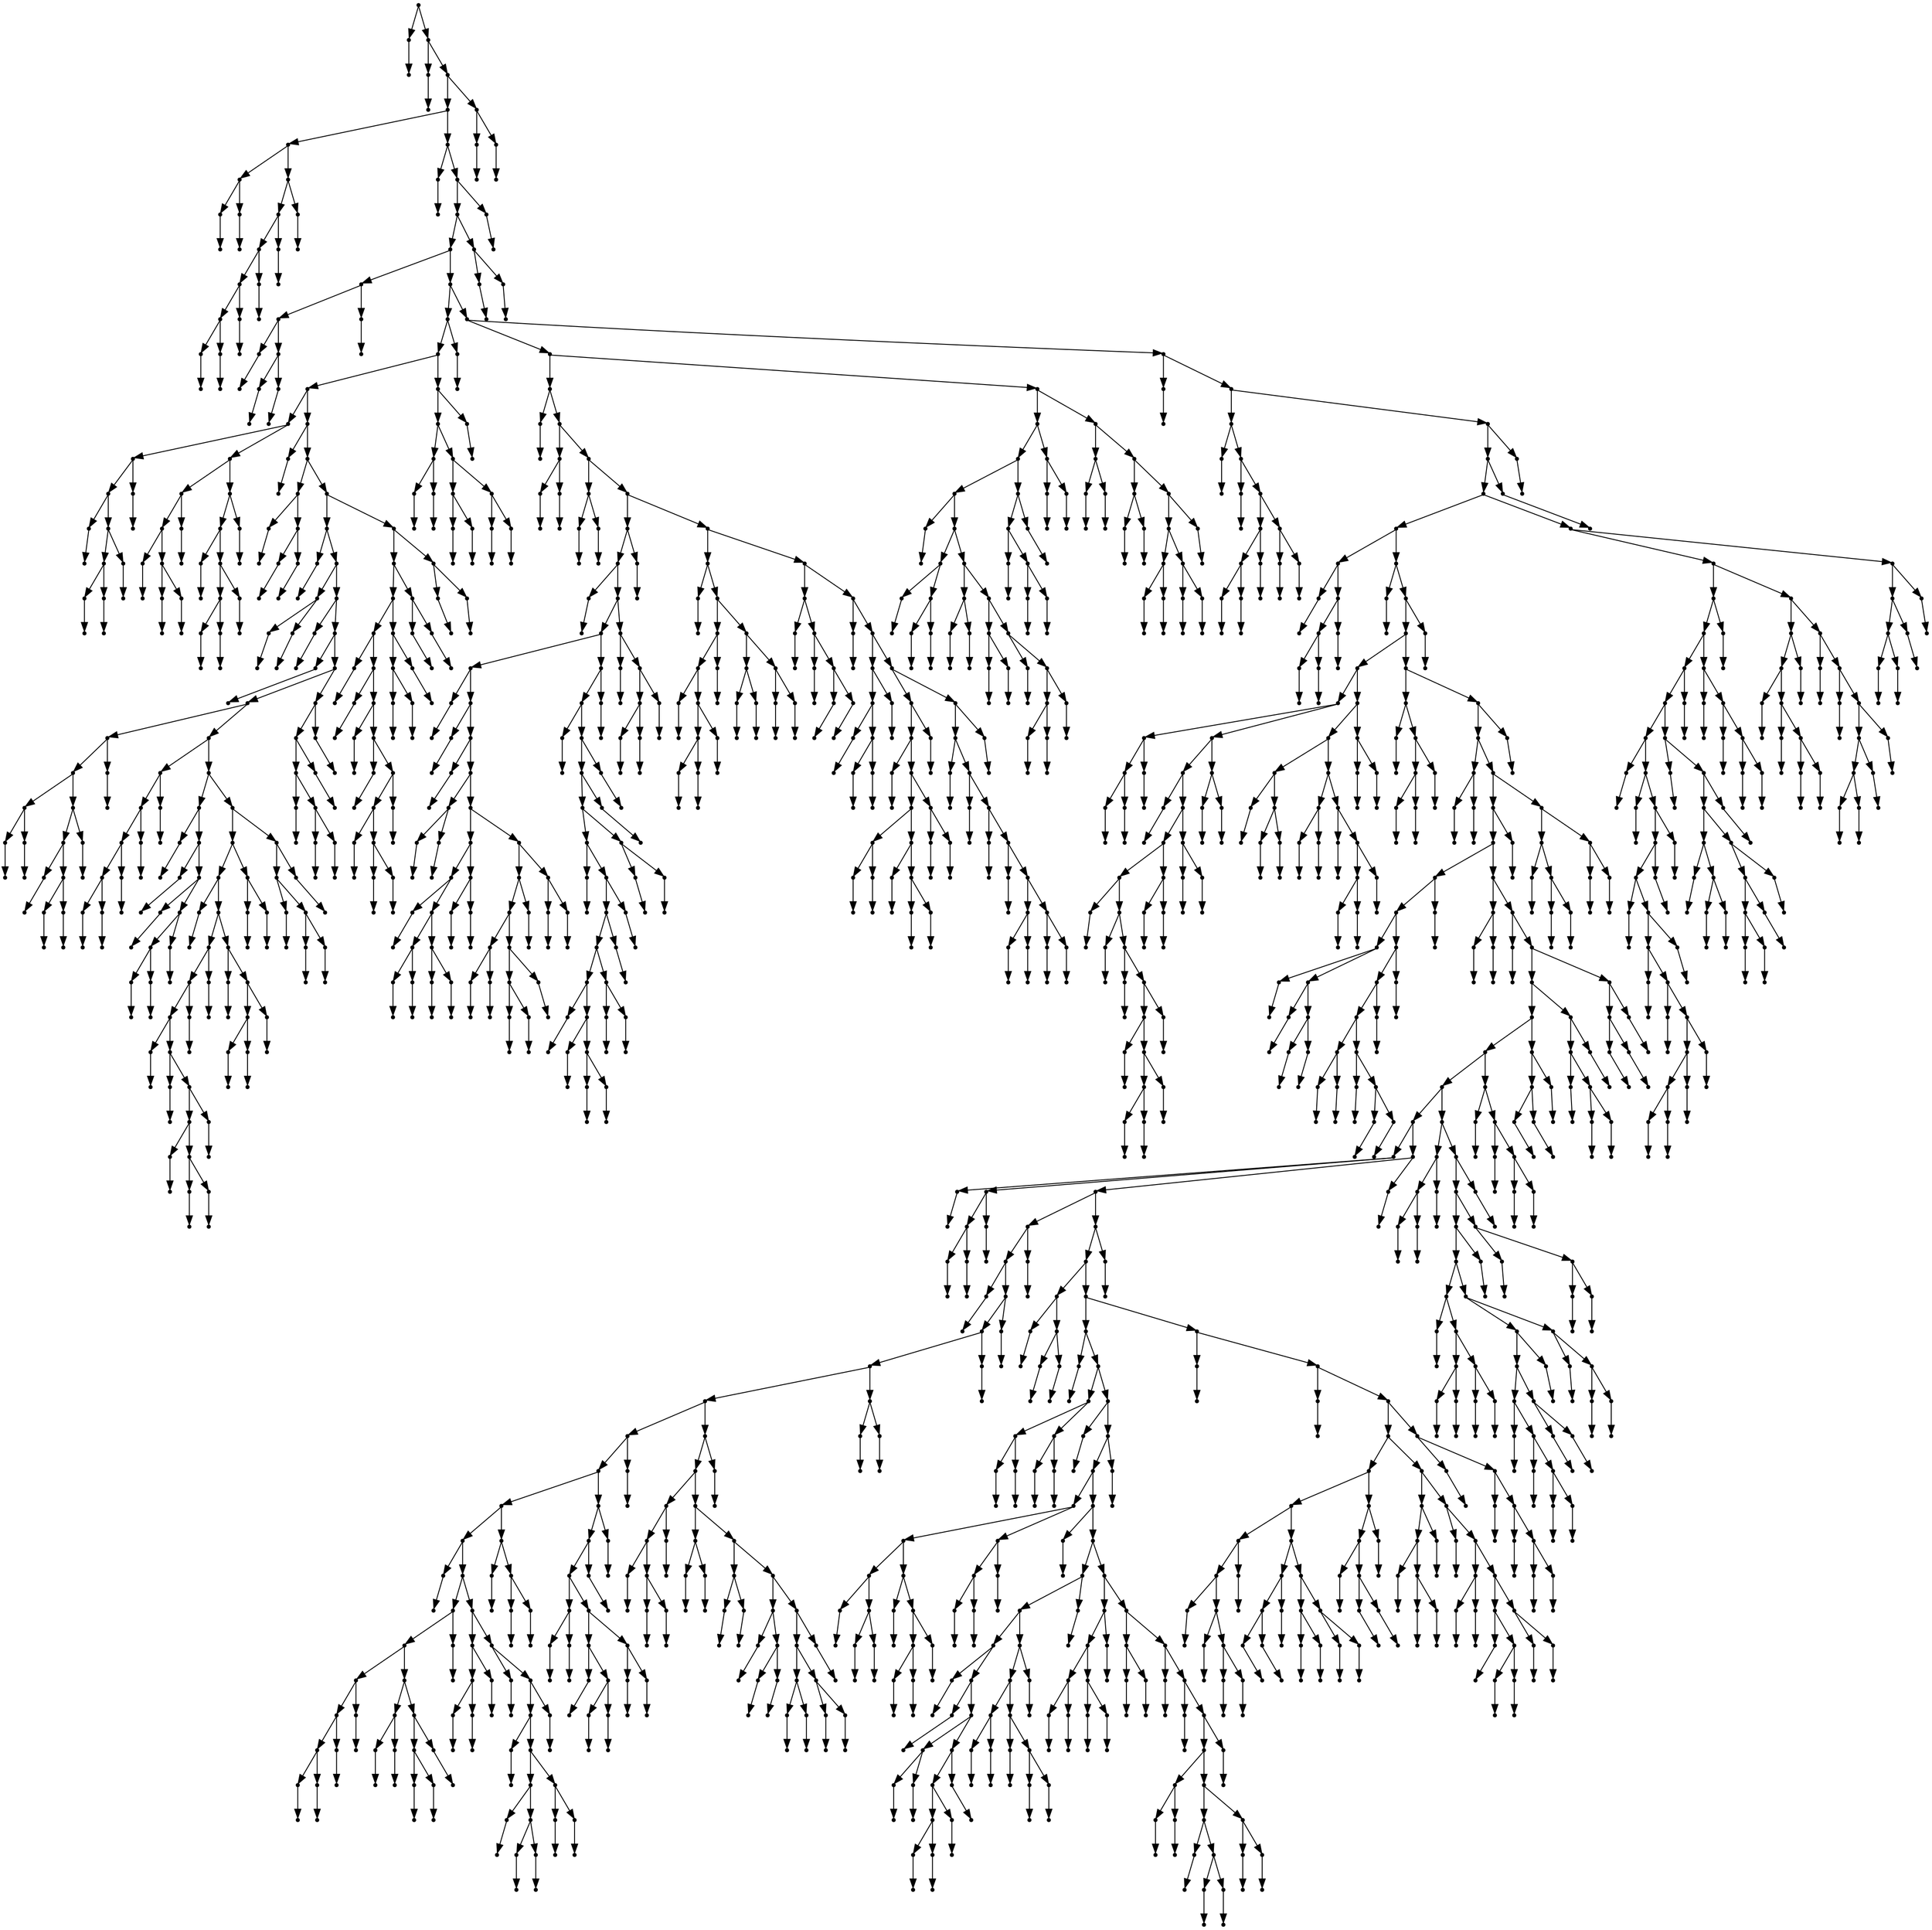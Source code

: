 digraph {
  1564 [shape=point];
  1 [shape=point];
  0 [shape=point];
  1563 [shape=point];
  3 [shape=point];
  2 [shape=point];
  1562 [shape=point];
  1556 [shape=point];
  26 [shape=point];
  8 [shape=point];
  5 [shape=point];
  4 [shape=point];
  7 [shape=point];
  6 [shape=point];
  25 [shape=point];
  22 [shape=point];
  19 [shape=point];
  16 [shape=point];
  13 [shape=point];
  10 [shape=point];
  9 [shape=point];
  12 [shape=point];
  11 [shape=point];
  15 [shape=point];
  14 [shape=point];
  18 [shape=point];
  17 [shape=point];
  21 [shape=point];
  20 [shape=point];
  24 [shape=point];
  23 [shape=point];
  1555 [shape=point];
  28 [shape=point];
  27 [shape=point];
  1554 [shape=point];
  1551 [shape=point];
  1545 [shape=point];
  39 [shape=point];
  36 [shape=point];
  30 [shape=point];
  29 [shape=point];
  35 [shape=point];
  32 [shape=point];
  31 [shape=point];
  34 [shape=point];
  33 [shape=point];
  38 [shape=point];
  37 [shape=point];
  1544 [shape=point];
  302 [shape=point];
  299 [shape=point];
  278 [shape=point];
  80 [shape=point];
  53 [shape=point];
  50 [shape=point];
  41 [shape=point];
  40 [shape=point];
  49 [shape=point];
  46 [shape=point];
  43 [shape=point];
  42 [shape=point];
  45 [shape=point];
  44 [shape=point];
  48 [shape=point];
  47 [shape=point];
  52 [shape=point];
  51 [shape=point];
  79 [shape=point];
  64 [shape=point];
  61 [shape=point];
  55 [shape=point];
  54 [shape=point];
  60 [shape=point];
  57 [shape=point];
  56 [shape=point];
  59 [shape=point];
  58 [shape=point];
  63 [shape=point];
  62 [shape=point];
  78 [shape=point];
  75 [shape=point];
  66 [shape=point];
  65 [shape=point];
  74 [shape=point];
  71 [shape=point];
  68 [shape=point];
  67 [shape=point];
  70 [shape=point];
  69 [shape=point];
  73 [shape=point];
  72 [shape=point];
  77 [shape=point];
  76 [shape=point];
  277 [shape=point];
  82 [shape=point];
  81 [shape=point];
  276 [shape=point];
  90 [shape=point];
  84 [shape=point];
  83 [shape=point];
  89 [shape=point];
  86 [shape=point];
  85 [shape=point];
  88 [shape=point];
  87 [shape=point];
  275 [shape=point];
  230 [shape=point];
  92 [shape=point];
  91 [shape=point];
  229 [shape=point];
  97 [shape=point];
  94 [shape=point];
  93 [shape=point];
  96 [shape=point];
  95 [shape=point];
  228 [shape=point];
  99 [shape=point];
  98 [shape=point];
  227 [shape=point];
  101 [shape=point];
  100 [shape=point];
  226 [shape=point];
  211 [shape=point];
  121 [shape=point];
  118 [shape=point];
  106 [shape=point];
  103 [shape=point];
  102 [shape=point];
  105 [shape=point];
  104 [shape=point];
  117 [shape=point];
  114 [shape=point];
  108 [shape=point];
  107 [shape=point];
  113 [shape=point];
  110 [shape=point];
  109 [shape=point];
  112 [shape=point];
  111 [shape=point];
  116 [shape=point];
  115 [shape=point];
  120 [shape=point];
  119 [shape=point];
  210 [shape=point];
  135 [shape=point];
  132 [shape=point];
  129 [shape=point];
  126 [shape=point];
  123 [shape=point];
  122 [shape=point];
  125 [shape=point];
  124 [shape=point];
  128 [shape=point];
  127 [shape=point];
  131 [shape=point];
  130 [shape=point];
  134 [shape=point];
  133 [shape=point];
  209 [shape=point];
  152 [shape=point];
  137 [shape=point];
  136 [shape=point];
  151 [shape=point];
  139 [shape=point];
  138 [shape=point];
  150 [shape=point];
  141 [shape=point];
  140 [shape=point];
  149 [shape=point];
  146 [shape=point];
  143 [shape=point];
  142 [shape=point];
  145 [shape=point];
  144 [shape=point];
  148 [shape=point];
  147 [shape=point];
  208 [shape=point];
  196 [shape=point];
  190 [shape=point];
  154 [shape=point];
  153 [shape=point];
  189 [shape=point];
  177 [shape=point];
  174 [shape=point];
  171 [shape=point];
  156 [shape=point];
  155 [shape=point];
  170 [shape=point];
  158 [shape=point];
  157 [shape=point];
  169 [shape=point];
  166 [shape=point];
  160 [shape=point];
  159 [shape=point];
  165 [shape=point];
  162 [shape=point];
  161 [shape=point];
  164 [shape=point];
  163 [shape=point];
  168 [shape=point];
  167 [shape=point];
  173 [shape=point];
  172 [shape=point];
  176 [shape=point];
  175 [shape=point];
  188 [shape=point];
  179 [shape=point];
  178 [shape=point];
  187 [shape=point];
  184 [shape=point];
  181 [shape=point];
  180 [shape=point];
  183 [shape=point];
  182 [shape=point];
  186 [shape=point];
  185 [shape=point];
  195 [shape=point];
  192 [shape=point];
  191 [shape=point];
  194 [shape=point];
  193 [shape=point];
  207 [shape=point];
  204 [shape=point];
  198 [shape=point];
  197 [shape=point];
  203 [shape=point];
  200 [shape=point];
  199 [shape=point];
  202 [shape=point];
  201 [shape=point];
  206 [shape=point];
  205 [shape=point];
  225 [shape=point];
  222 [shape=point];
  219 [shape=point];
  213 [shape=point];
  212 [shape=point];
  218 [shape=point];
  215 [shape=point];
  214 [shape=point];
  217 [shape=point];
  216 [shape=point];
  221 [shape=point];
  220 [shape=point];
  224 [shape=point];
  223 [shape=point];
  274 [shape=point];
  268 [shape=point];
  262 [shape=point];
  253 [shape=point];
  232 [shape=point];
  231 [shape=point];
  252 [shape=point];
  234 [shape=point];
  233 [shape=point];
  251 [shape=point];
  236 [shape=point];
  235 [shape=point];
  250 [shape=point];
  238 [shape=point];
  237 [shape=point];
  249 [shape=point];
  246 [shape=point];
  240 [shape=point];
  239 [shape=point];
  245 [shape=point];
  242 [shape=point];
  241 [shape=point];
  244 [shape=point];
  243 [shape=point];
  248 [shape=point];
  247 [shape=point];
  261 [shape=point];
  258 [shape=point];
  255 [shape=point];
  254 [shape=point];
  257 [shape=point];
  256 [shape=point];
  260 [shape=point];
  259 [shape=point];
  267 [shape=point];
  264 [shape=point];
  263 [shape=point];
  266 [shape=point];
  265 [shape=point];
  273 [shape=point];
  270 [shape=point];
  269 [shape=point];
  272 [shape=point];
  271 [shape=point];
  298 [shape=point];
  295 [shape=point];
  283 [shape=point];
  280 [shape=point];
  279 [shape=point];
  282 [shape=point];
  281 [shape=point];
  294 [shape=point];
  288 [shape=point];
  285 [shape=point];
  284 [shape=point];
  287 [shape=point];
  286 [shape=point];
  293 [shape=point];
  290 [shape=point];
  289 [shape=point];
  292 [shape=point];
  291 [shape=point];
  297 [shape=point];
  296 [shape=point];
  301 [shape=point];
  300 [shape=point];
  1543 [shape=point];
  631 [shape=point];
  550 [shape=point];
  304 [shape=point];
  303 [shape=point];
  549 [shape=point];
  309 [shape=point];
  306 [shape=point];
  305 [shape=point];
  308 [shape=point];
  307 [shape=point];
  548 [shape=point];
  314 [shape=point];
  311 [shape=point];
  310 [shape=point];
  313 [shape=point];
  312 [shape=point];
  547 [shape=point];
  436 [shape=point];
  433 [shape=point];
  316 [shape=point];
  315 [shape=point];
  432 [shape=point];
  420 [shape=point];
  375 [shape=point];
  318 [shape=point];
  317 [shape=point];
  374 [shape=point];
  320 [shape=point];
  319 [shape=point];
  373 [shape=point];
  322 [shape=point];
  321 [shape=point];
  372 [shape=point];
  327 [shape=point];
  324 [shape=point];
  323 [shape=point];
  326 [shape=point];
  325 [shape=point];
  371 [shape=point];
  347 [shape=point];
  341 [shape=point];
  329 [shape=point];
  328 [shape=point];
  340 [shape=point];
  334 [shape=point];
  331 [shape=point];
  330 [shape=point];
  333 [shape=point];
  332 [shape=point];
  339 [shape=point];
  336 [shape=point];
  335 [shape=point];
  338 [shape=point];
  337 [shape=point];
  346 [shape=point];
  343 [shape=point];
  342 [shape=point];
  345 [shape=point];
  344 [shape=point];
  370 [shape=point];
  364 [shape=point];
  361 [shape=point];
  352 [shape=point];
  349 [shape=point];
  348 [shape=point];
  351 [shape=point];
  350 [shape=point];
  360 [shape=point];
  357 [shape=point];
  354 [shape=point];
  353 [shape=point];
  356 [shape=point];
  355 [shape=point];
  359 [shape=point];
  358 [shape=point];
  363 [shape=point];
  362 [shape=point];
  369 [shape=point];
  366 [shape=point];
  365 [shape=point];
  368 [shape=point];
  367 [shape=point];
  419 [shape=point];
  416 [shape=point];
  377 [shape=point];
  376 [shape=point];
  415 [shape=point];
  412 [shape=point];
  409 [shape=point];
  403 [shape=point];
  379 [shape=point];
  378 [shape=point];
  402 [shape=point];
  399 [shape=point];
  396 [shape=point];
  390 [shape=point];
  381 [shape=point];
  380 [shape=point];
  389 [shape=point];
  383 [shape=point];
  382 [shape=point];
  388 [shape=point];
  385 [shape=point];
  384 [shape=point];
  387 [shape=point];
  386 [shape=point];
  395 [shape=point];
  392 [shape=point];
  391 [shape=point];
  394 [shape=point];
  393 [shape=point];
  398 [shape=point];
  397 [shape=point];
  401 [shape=point];
  400 [shape=point];
  408 [shape=point];
  405 [shape=point];
  404 [shape=point];
  407 [shape=point];
  406 [shape=point];
  411 [shape=point];
  410 [shape=point];
  414 [shape=point];
  413 [shape=point];
  418 [shape=point];
  417 [shape=point];
  431 [shape=point];
  422 [shape=point];
  421 [shape=point];
  430 [shape=point];
  427 [shape=point];
  424 [shape=point];
  423 [shape=point];
  426 [shape=point];
  425 [shape=point];
  429 [shape=point];
  428 [shape=point];
  435 [shape=point];
  434 [shape=point];
  546 [shape=point];
  465 [shape=point];
  438 [shape=point];
  437 [shape=point];
  464 [shape=point];
  452 [shape=point];
  449 [shape=point];
  440 [shape=point];
  439 [shape=point];
  448 [shape=point];
  445 [shape=point];
  442 [shape=point];
  441 [shape=point];
  444 [shape=point];
  443 [shape=point];
  447 [shape=point];
  446 [shape=point];
  451 [shape=point];
  450 [shape=point];
  463 [shape=point];
  457 [shape=point];
  454 [shape=point];
  453 [shape=point];
  456 [shape=point];
  455 [shape=point];
  462 [shape=point];
  459 [shape=point];
  458 [shape=point];
  461 [shape=point];
  460 [shape=point];
  545 [shape=point];
  476 [shape=point];
  467 [shape=point];
  466 [shape=point];
  475 [shape=point];
  469 [shape=point];
  468 [shape=point];
  474 [shape=point];
  471 [shape=point];
  470 [shape=point];
  473 [shape=point];
  472 [shape=point];
  544 [shape=point];
  478 [shape=point];
  477 [shape=point];
  543 [shape=point];
  489 [shape=point];
  486 [shape=point];
  480 [shape=point];
  479 [shape=point];
  485 [shape=point];
  482 [shape=point];
  481 [shape=point];
  484 [shape=point];
  483 [shape=point];
  488 [shape=point];
  487 [shape=point];
  542 [shape=point];
  515 [shape=point];
  512 [shape=point];
  491 [shape=point];
  490 [shape=point];
  511 [shape=point];
  505 [shape=point];
  496 [shape=point];
  493 [shape=point];
  492 [shape=point];
  495 [shape=point];
  494 [shape=point];
  504 [shape=point];
  498 [shape=point];
  497 [shape=point];
  503 [shape=point];
  500 [shape=point];
  499 [shape=point];
  502 [shape=point];
  501 [shape=point];
  510 [shape=point];
  507 [shape=point];
  506 [shape=point];
  509 [shape=point];
  508 [shape=point];
  514 [shape=point];
  513 [shape=point];
  541 [shape=point];
  538 [shape=point];
  517 [shape=point];
  516 [shape=point];
  537 [shape=point];
  519 [shape=point];
  518 [shape=point];
  536 [shape=point];
  521 [shape=point];
  520 [shape=point];
  535 [shape=point];
  523 [shape=point];
  522 [shape=point];
  534 [shape=point];
  528 [shape=point];
  525 [shape=point];
  524 [shape=point];
  527 [shape=point];
  526 [shape=point];
  533 [shape=point];
  530 [shape=point];
  529 [shape=point];
  532 [shape=point];
  531 [shape=point];
  540 [shape=point];
  539 [shape=point];
  630 [shape=point];
  603 [shape=point];
  597 [shape=point];
  585 [shape=point];
  552 [shape=point];
  551 [shape=point];
  584 [shape=point];
  560 [shape=point];
  554 [shape=point];
  553 [shape=point];
  559 [shape=point];
  556 [shape=point];
  555 [shape=point];
  558 [shape=point];
  557 [shape=point];
  583 [shape=point];
  565 [shape=point];
  562 [shape=point];
  561 [shape=point];
  564 [shape=point];
  563 [shape=point];
  582 [shape=point];
  570 [shape=point];
  567 [shape=point];
  566 [shape=point];
  569 [shape=point];
  568 [shape=point];
  581 [shape=point];
  572 [shape=point];
  571 [shape=point];
  580 [shape=point];
  577 [shape=point];
  574 [shape=point];
  573 [shape=point];
  576 [shape=point];
  575 [shape=point];
  579 [shape=point];
  578 [shape=point];
  596 [shape=point];
  593 [shape=point];
  587 [shape=point];
  586 [shape=point];
  592 [shape=point];
  589 [shape=point];
  588 [shape=point];
  591 [shape=point];
  590 [shape=point];
  595 [shape=point];
  594 [shape=point];
  602 [shape=point];
  599 [shape=point];
  598 [shape=point];
  601 [shape=point];
  600 [shape=point];
  629 [shape=point];
  608 [shape=point];
  605 [shape=point];
  604 [shape=point];
  607 [shape=point];
  606 [shape=point];
  628 [shape=point];
  613 [shape=point];
  610 [shape=point];
  609 [shape=point];
  612 [shape=point];
  611 [shape=point];
  627 [shape=point];
  624 [shape=point];
  618 [shape=point];
  615 [shape=point];
  614 [shape=point];
  617 [shape=point];
  616 [shape=point];
  623 [shape=point];
  620 [shape=point];
  619 [shape=point];
  622 [shape=point];
  621 [shape=point];
  626 [shape=point];
  625 [shape=point];
  1542 [shape=point];
  633 [shape=point];
  632 [shape=point];
  1541 [shape=point];
  653 [shape=point];
  635 [shape=point];
  634 [shape=point];
  652 [shape=point];
  637 [shape=point];
  636 [shape=point];
  651 [shape=point];
  645 [shape=point];
  642 [shape=point];
  639 [shape=point];
  638 [shape=point];
  641 [shape=point];
  640 [shape=point];
  644 [shape=point];
  643 [shape=point];
  650 [shape=point];
  647 [shape=point];
  646 [shape=point];
  649 [shape=point];
  648 [shape=point];
  1540 [shape=point];
  1537 [shape=point];
  1534 [shape=point];
  1408 [shape=point];
  664 [shape=point];
  655 [shape=point];
  654 [shape=point];
  663 [shape=point];
  660 [shape=point];
  657 [shape=point];
  656 [shape=point];
  659 [shape=point];
  658 [shape=point];
  662 [shape=point];
  661 [shape=point];
  1407 [shape=point];
  666 [shape=point];
  665 [shape=point];
  1406 [shape=point];
  1403 [shape=point];
  752 [shape=point];
  719 [shape=point];
  674 [shape=point];
  671 [shape=point];
  668 [shape=point];
  667 [shape=point];
  670 [shape=point];
  669 [shape=point];
  673 [shape=point];
  672 [shape=point];
  718 [shape=point];
  712 [shape=point];
  676 [shape=point];
  675 [shape=point];
  711 [shape=point];
  705 [shape=point];
  699 [shape=point];
  678 [shape=point];
  677 [shape=point];
  698 [shape=point];
  680 [shape=point];
  679 [shape=point];
  697 [shape=point];
  682 [shape=point];
  681 [shape=point];
  696 [shape=point];
  693 [shape=point];
  684 [shape=point];
  683 [shape=point];
  692 [shape=point];
  689 [shape=point];
  686 [shape=point];
  685 [shape=point];
  688 [shape=point];
  687 [shape=point];
  691 [shape=point];
  690 [shape=point];
  695 [shape=point];
  694 [shape=point];
  704 [shape=point];
  701 [shape=point];
  700 [shape=point];
  703 [shape=point];
  702 [shape=point];
  710 [shape=point];
  707 [shape=point];
  706 [shape=point];
  709 [shape=point];
  708 [shape=point];
  717 [shape=point];
  714 [shape=point];
  713 [shape=point];
  716 [shape=point];
  715 [shape=point];
  751 [shape=point];
  745 [shape=point];
  727 [shape=point];
  721 [shape=point];
  720 [shape=point];
  726 [shape=point];
  723 [shape=point];
  722 [shape=point];
  725 [shape=point];
  724 [shape=point];
  744 [shape=point];
  732 [shape=point];
  729 [shape=point];
  728 [shape=point];
  731 [shape=point];
  730 [shape=point];
  743 [shape=point];
  734 [shape=point];
  733 [shape=point];
  742 [shape=point];
  739 [shape=point];
  736 [shape=point];
  735 [shape=point];
  738 [shape=point];
  737 [shape=point];
  741 [shape=point];
  740 [shape=point];
  750 [shape=point];
  747 [shape=point];
  746 [shape=point];
  749 [shape=point];
  748 [shape=point];
  1402 [shape=point];
  763 [shape=point];
  754 [shape=point];
  753 [shape=point];
  762 [shape=point];
  759 [shape=point];
  756 [shape=point];
  755 [shape=point];
  758 [shape=point];
  757 [shape=point];
  761 [shape=point];
  760 [shape=point];
  1401 [shape=point];
  1398 [shape=point];
  768 [shape=point];
  765 [shape=point];
  764 [shape=point];
  767 [shape=point];
  766 [shape=point];
  1397 [shape=point];
  1382 [shape=point];
  1379 [shape=point];
  803 [shape=point];
  800 [shape=point];
  779 [shape=point];
  770 [shape=point];
  769 [shape=point];
  778 [shape=point];
  772 [shape=point];
  771 [shape=point];
  777 [shape=point];
  774 [shape=point];
  773 [shape=point];
  776 [shape=point];
  775 [shape=point];
  799 [shape=point];
  796 [shape=point];
  793 [shape=point];
  784 [shape=point];
  781 [shape=point];
  780 [shape=point];
  783 [shape=point];
  782 [shape=point];
  792 [shape=point];
  786 [shape=point];
  785 [shape=point];
  791 [shape=point];
  788 [shape=point];
  787 [shape=point];
  790 [shape=point];
  789 [shape=point];
  795 [shape=point];
  794 [shape=point];
  798 [shape=point];
  797 [shape=point];
  802 [shape=point];
  801 [shape=point];
  1378 [shape=point];
  808 [shape=point];
  805 [shape=point];
  804 [shape=point];
  807 [shape=point];
  806 [shape=point];
  1377 [shape=point];
  810 [shape=point];
  809 [shape=point];
  1376 [shape=point];
  1367 [shape=point];
  1355 [shape=point];
  1346 [shape=point];
  1334 [shape=point];
  1265 [shape=point];
  821 [shape=point];
  812 [shape=point];
  811 [shape=point];
  820 [shape=point];
  817 [shape=point];
  814 [shape=point];
  813 [shape=point];
  816 [shape=point];
  815 [shape=point];
  819 [shape=point];
  818 [shape=point];
  1264 [shape=point];
  1261 [shape=point];
  994 [shape=point];
  991 [shape=point];
  823 [shape=point];
  822 [shape=point];
  990 [shape=point];
  987 [shape=point];
  984 [shape=point];
  978 [shape=point];
  927 [shape=point];
  924 [shape=point];
  897 [shape=point];
  888 [shape=point];
  825 [shape=point];
  824 [shape=point];
  887 [shape=point];
  854 [shape=point];
  851 [shape=point];
  836 [shape=point];
  833 [shape=point];
  830 [shape=point];
  827 [shape=point];
  826 [shape=point];
  829 [shape=point];
  828 [shape=point];
  832 [shape=point];
  831 [shape=point];
  835 [shape=point];
  834 [shape=point];
  850 [shape=point];
  841 [shape=point];
  838 [shape=point];
  837 [shape=point];
  840 [shape=point];
  839 [shape=point];
  849 [shape=point];
  846 [shape=point];
  843 [shape=point];
  842 [shape=point];
  845 [shape=point];
  844 [shape=point];
  848 [shape=point];
  847 [shape=point];
  853 [shape=point];
  852 [shape=point];
  886 [shape=point];
  862 [shape=point];
  859 [shape=point];
  856 [shape=point];
  855 [shape=point];
  858 [shape=point];
  857 [shape=point];
  861 [shape=point];
  860 [shape=point];
  885 [shape=point];
  864 [shape=point];
  863 [shape=point];
  884 [shape=point];
  881 [shape=point];
  866 [shape=point];
  865 [shape=point];
  880 [shape=point];
  874 [shape=point];
  868 [shape=point];
  867 [shape=point];
  873 [shape=point];
  870 [shape=point];
  869 [shape=point];
  872 [shape=point];
  871 [shape=point];
  879 [shape=point];
  876 [shape=point];
  875 [shape=point];
  878 [shape=point];
  877 [shape=point];
  883 [shape=point];
  882 [shape=point];
  896 [shape=point];
  890 [shape=point];
  889 [shape=point];
  895 [shape=point];
  892 [shape=point];
  891 [shape=point];
  894 [shape=point];
  893 [shape=point];
  923 [shape=point];
  920 [shape=point];
  917 [shape=point];
  902 [shape=point];
  899 [shape=point];
  898 [shape=point];
  901 [shape=point];
  900 [shape=point];
  916 [shape=point];
  910 [shape=point];
  904 [shape=point];
  903 [shape=point];
  909 [shape=point];
  906 [shape=point];
  905 [shape=point];
  908 [shape=point];
  907 [shape=point];
  915 [shape=point];
  912 [shape=point];
  911 [shape=point];
  914 [shape=point];
  913 [shape=point];
  919 [shape=point];
  918 [shape=point];
  922 [shape=point];
  921 [shape=point];
  926 [shape=point];
  925 [shape=point];
  977 [shape=point];
  974 [shape=point];
  938 [shape=point];
  935 [shape=point];
  929 [shape=point];
  928 [shape=point];
  934 [shape=point];
  931 [shape=point];
  930 [shape=point];
  933 [shape=point];
  932 [shape=point];
  937 [shape=point];
  936 [shape=point];
  973 [shape=point];
  943 [shape=point];
  940 [shape=point];
  939 [shape=point];
  942 [shape=point];
  941 [shape=point];
  972 [shape=point];
  948 [shape=point];
  945 [shape=point];
  944 [shape=point];
  947 [shape=point];
  946 [shape=point];
  971 [shape=point];
  956 [shape=point];
  950 [shape=point];
  949 [shape=point];
  955 [shape=point];
  952 [shape=point];
  951 [shape=point];
  954 [shape=point];
  953 [shape=point];
  970 [shape=point];
  967 [shape=point];
  961 [shape=point];
  958 [shape=point];
  957 [shape=point];
  960 [shape=point];
  959 [shape=point];
  966 [shape=point];
  963 [shape=point];
  962 [shape=point];
  965 [shape=point];
  964 [shape=point];
  969 [shape=point];
  968 [shape=point];
  976 [shape=point];
  975 [shape=point];
  983 [shape=point];
  980 [shape=point];
  979 [shape=point];
  982 [shape=point];
  981 [shape=point];
  986 [shape=point];
  985 [shape=point];
  989 [shape=point];
  988 [shape=point];
  993 [shape=point];
  992 [shape=point];
  1260 [shape=point];
  1257 [shape=point];
  1002 [shape=point];
  996 [shape=point];
  995 [shape=point];
  1001 [shape=point];
  998 [shape=point];
  997 [shape=point];
  1000 [shape=point];
  999 [shape=point];
  1256 [shape=point];
  1151 [shape=point];
  1004 [shape=point];
  1003 [shape=point];
  1150 [shape=point];
  1015 [shape=point];
  1009 [shape=point];
  1006 [shape=point];
  1005 [shape=point];
  1008 [shape=point];
  1007 [shape=point];
  1014 [shape=point];
  1011 [shape=point];
  1010 [shape=point];
  1013 [shape=point];
  1012 [shape=point];
  1149 [shape=point];
  1017 [shape=point];
  1016 [shape=point];
  1148 [shape=point];
  1145 [shape=point];
  1046 [shape=point];
  1037 [shape=point];
  1025 [shape=point];
  1019 [shape=point];
  1018 [shape=point];
  1024 [shape=point];
  1021 [shape=point];
  1020 [shape=point];
  1023 [shape=point];
  1022 [shape=point];
  1036 [shape=point];
  1027 [shape=point];
  1026 [shape=point];
  1035 [shape=point];
  1032 [shape=point];
  1029 [shape=point];
  1028 [shape=point];
  1031 [shape=point];
  1030 [shape=point];
  1034 [shape=point];
  1033 [shape=point];
  1045 [shape=point];
  1042 [shape=point];
  1039 [shape=point];
  1038 [shape=point];
  1041 [shape=point];
  1040 [shape=point];
  1044 [shape=point];
  1043 [shape=point];
  1144 [shape=point];
  1048 [shape=point];
  1047 [shape=point];
  1143 [shape=point];
  1092 [shape=point];
  1089 [shape=point];
  1071 [shape=point];
  1050 [shape=point];
  1049 [shape=point];
  1070 [shape=point];
  1052 [shape=point];
  1051 [shape=point];
  1069 [shape=point];
  1057 [shape=point];
  1054 [shape=point];
  1053 [shape=point];
  1056 [shape=point];
  1055 [shape=point];
  1068 [shape=point];
  1065 [shape=point];
  1062 [shape=point];
  1059 [shape=point];
  1058 [shape=point];
  1061 [shape=point];
  1060 [shape=point];
  1064 [shape=point];
  1063 [shape=point];
  1067 [shape=point];
  1066 [shape=point];
  1088 [shape=point];
  1085 [shape=point];
  1076 [shape=point];
  1073 [shape=point];
  1072 [shape=point];
  1075 [shape=point];
  1074 [shape=point];
  1084 [shape=point];
  1078 [shape=point];
  1077 [shape=point];
  1083 [shape=point];
  1080 [shape=point];
  1079 [shape=point];
  1082 [shape=point];
  1081 [shape=point];
  1087 [shape=point];
  1086 [shape=point];
  1091 [shape=point];
  1090 [shape=point];
  1142 [shape=point];
  1106 [shape=point];
  1103 [shape=point];
  1097 [shape=point];
  1094 [shape=point];
  1093 [shape=point];
  1096 [shape=point];
  1095 [shape=point];
  1102 [shape=point];
  1099 [shape=point];
  1098 [shape=point];
  1101 [shape=point];
  1100 [shape=point];
  1105 [shape=point];
  1104 [shape=point];
  1141 [shape=point];
  1111 [shape=point];
  1108 [shape=point];
  1107 [shape=point];
  1110 [shape=point];
  1109 [shape=point];
  1140 [shape=point];
  1113 [shape=point];
  1112 [shape=point];
  1139 [shape=point];
  1115 [shape=point];
  1114 [shape=point];
  1138 [shape=point];
  1135 [shape=point];
  1120 [shape=point];
  1117 [shape=point];
  1116 [shape=point];
  1119 [shape=point];
  1118 [shape=point];
  1134 [shape=point];
  1128 [shape=point];
  1122 [shape=point];
  1121 [shape=point];
  1127 [shape=point];
  1124 [shape=point];
  1123 [shape=point];
  1126 [shape=point];
  1125 [shape=point];
  1133 [shape=point];
  1130 [shape=point];
  1129 [shape=point];
  1132 [shape=point];
  1131 [shape=point];
  1137 [shape=point];
  1136 [shape=point];
  1147 [shape=point];
  1146 [shape=point];
  1255 [shape=point];
  1153 [shape=point];
  1152 [shape=point];
  1254 [shape=point];
  1155 [shape=point];
  1154 [shape=point];
  1253 [shape=point];
  1238 [shape=point];
  1202 [shape=point];
  1190 [shape=point];
  1169 [shape=point];
  1166 [shape=point];
  1157 [shape=point];
  1156 [shape=point];
  1165 [shape=point];
  1159 [shape=point];
  1158 [shape=point];
  1164 [shape=point];
  1161 [shape=point];
  1160 [shape=point];
  1163 [shape=point];
  1162 [shape=point];
  1168 [shape=point];
  1167 [shape=point];
  1189 [shape=point];
  1177 [shape=point];
  1174 [shape=point];
  1171 [shape=point];
  1170 [shape=point];
  1173 [shape=point];
  1172 [shape=point];
  1176 [shape=point];
  1175 [shape=point];
  1188 [shape=point];
  1182 [shape=point];
  1179 [shape=point];
  1178 [shape=point];
  1181 [shape=point];
  1180 [shape=point];
  1187 [shape=point];
  1184 [shape=point];
  1183 [shape=point];
  1186 [shape=point];
  1185 [shape=point];
  1201 [shape=point];
  1198 [shape=point];
  1192 [shape=point];
  1191 [shape=point];
  1197 [shape=point];
  1194 [shape=point];
  1193 [shape=point];
  1196 [shape=point];
  1195 [shape=point];
  1200 [shape=point];
  1199 [shape=point];
  1237 [shape=point];
  1213 [shape=point];
  1210 [shape=point];
  1204 [shape=point];
  1203 [shape=point];
  1209 [shape=point];
  1206 [shape=point];
  1205 [shape=point];
  1208 [shape=point];
  1207 [shape=point];
  1212 [shape=point];
  1211 [shape=point];
  1236 [shape=point];
  1215 [shape=point];
  1214 [shape=point];
  1235 [shape=point];
  1220 [shape=point];
  1217 [shape=point];
  1216 [shape=point];
  1219 [shape=point];
  1218 [shape=point];
  1234 [shape=point];
  1228 [shape=point];
  1222 [shape=point];
  1221 [shape=point];
  1227 [shape=point];
  1224 [shape=point];
  1223 [shape=point];
  1226 [shape=point];
  1225 [shape=point];
  1233 [shape=point];
  1230 [shape=point];
  1229 [shape=point];
  1232 [shape=point];
  1231 [shape=point];
  1252 [shape=point];
  1240 [shape=point];
  1239 [shape=point];
  1251 [shape=point];
  1242 [shape=point];
  1241 [shape=point];
  1250 [shape=point];
  1244 [shape=point];
  1243 [shape=point];
  1249 [shape=point];
  1246 [shape=point];
  1245 [shape=point];
  1248 [shape=point];
  1247 [shape=point];
  1259 [shape=point];
  1258 [shape=point];
  1263 [shape=point];
  1262 [shape=point];
  1333 [shape=point];
  1273 [shape=point];
  1270 [shape=point];
  1267 [shape=point];
  1266 [shape=point];
  1269 [shape=point];
  1268 [shape=point];
  1272 [shape=point];
  1271 [shape=point];
  1332 [shape=point];
  1329 [shape=point];
  1320 [shape=point];
  1317 [shape=point];
  1287 [shape=point];
  1275 [shape=point];
  1274 [shape=point];
  1286 [shape=point];
  1280 [shape=point];
  1277 [shape=point];
  1276 [shape=point];
  1279 [shape=point];
  1278 [shape=point];
  1285 [shape=point];
  1282 [shape=point];
  1281 [shape=point];
  1284 [shape=point];
  1283 [shape=point];
  1316 [shape=point];
  1307 [shape=point];
  1304 [shape=point];
  1298 [shape=point];
  1289 [shape=point];
  1288 [shape=point];
  1297 [shape=point];
  1291 [shape=point];
  1290 [shape=point];
  1296 [shape=point];
  1293 [shape=point];
  1292 [shape=point];
  1295 [shape=point];
  1294 [shape=point];
  1303 [shape=point];
  1300 [shape=point];
  1299 [shape=point];
  1302 [shape=point];
  1301 [shape=point];
  1306 [shape=point];
  1305 [shape=point];
  1315 [shape=point];
  1309 [shape=point];
  1308 [shape=point];
  1314 [shape=point];
  1311 [shape=point];
  1310 [shape=point];
  1313 [shape=point];
  1312 [shape=point];
  1319 [shape=point];
  1318 [shape=point];
  1328 [shape=point];
  1322 [shape=point];
  1321 [shape=point];
  1327 [shape=point];
  1324 [shape=point];
  1323 [shape=point];
  1326 [shape=point];
  1325 [shape=point];
  1331 [shape=point];
  1330 [shape=point];
  1345 [shape=point];
  1336 [shape=point];
  1335 [shape=point];
  1344 [shape=point];
  1338 [shape=point];
  1337 [shape=point];
  1343 [shape=point];
  1340 [shape=point];
  1339 [shape=point];
  1342 [shape=point];
  1341 [shape=point];
  1354 [shape=point];
  1351 [shape=point];
  1348 [shape=point];
  1347 [shape=point];
  1350 [shape=point];
  1349 [shape=point];
  1353 [shape=point];
  1352 [shape=point];
  1366 [shape=point];
  1363 [shape=point];
  1357 [shape=point];
  1356 [shape=point];
  1362 [shape=point];
  1359 [shape=point];
  1358 [shape=point];
  1361 [shape=point];
  1360 [shape=point];
  1365 [shape=point];
  1364 [shape=point];
  1375 [shape=point];
  1372 [shape=point];
  1369 [shape=point];
  1368 [shape=point];
  1371 [shape=point];
  1370 [shape=point];
  1374 [shape=point];
  1373 [shape=point];
  1381 [shape=point];
  1380 [shape=point];
  1396 [shape=point];
  1390 [shape=point];
  1384 [shape=point];
  1383 [shape=point];
  1389 [shape=point];
  1386 [shape=point];
  1385 [shape=point];
  1388 [shape=point];
  1387 [shape=point];
  1395 [shape=point];
  1392 [shape=point];
  1391 [shape=point];
  1394 [shape=point];
  1393 [shape=point];
  1400 [shape=point];
  1399 [shape=point];
  1405 [shape=point];
  1404 [shape=point];
  1533 [shape=point];
  1521 [shape=point];
  1488 [shape=point];
  1485 [shape=point];
  1473 [shape=point];
  1470 [shape=point];
  1443 [shape=point];
  1410 [shape=point];
  1409 [shape=point];
  1442 [shape=point];
  1412 [shape=point];
  1411 [shape=point];
  1441 [shape=point];
  1438 [shape=point];
  1435 [shape=point];
  1414 [shape=point];
  1413 [shape=point];
  1434 [shape=point];
  1431 [shape=point];
  1416 [shape=point];
  1415 [shape=point];
  1430 [shape=point];
  1418 [shape=point];
  1417 [shape=point];
  1429 [shape=point];
  1426 [shape=point];
  1423 [shape=point];
  1420 [shape=point];
  1419 [shape=point];
  1422 [shape=point];
  1421 [shape=point];
  1425 [shape=point];
  1424 [shape=point];
  1428 [shape=point];
  1427 [shape=point];
  1433 [shape=point];
  1432 [shape=point];
  1437 [shape=point];
  1436 [shape=point];
  1440 [shape=point];
  1439 [shape=point];
  1469 [shape=point];
  1445 [shape=point];
  1444 [shape=point];
  1468 [shape=point];
  1465 [shape=point];
  1453 [shape=point];
  1447 [shape=point];
  1446 [shape=point];
  1452 [shape=point];
  1449 [shape=point];
  1448 [shape=point];
  1451 [shape=point];
  1450 [shape=point];
  1464 [shape=point];
  1461 [shape=point];
  1458 [shape=point];
  1455 [shape=point];
  1454 [shape=point];
  1457 [shape=point];
  1456 [shape=point];
  1460 [shape=point];
  1459 [shape=point];
  1463 [shape=point];
  1462 [shape=point];
  1467 [shape=point];
  1466 [shape=point];
  1472 [shape=point];
  1471 [shape=point];
  1484 [shape=point];
  1475 [shape=point];
  1474 [shape=point];
  1483 [shape=point];
  1477 [shape=point];
  1476 [shape=point];
  1482 [shape=point];
  1479 [shape=point];
  1478 [shape=point];
  1481 [shape=point];
  1480 [shape=point];
  1487 [shape=point];
  1486 [shape=point];
  1520 [shape=point];
  1502 [shape=point];
  1499 [shape=point];
  1490 [shape=point];
  1489 [shape=point];
  1498 [shape=point];
  1492 [shape=point];
  1491 [shape=point];
  1497 [shape=point];
  1494 [shape=point];
  1493 [shape=point];
  1496 [shape=point];
  1495 [shape=point];
  1501 [shape=point];
  1500 [shape=point];
  1519 [shape=point];
  1504 [shape=point];
  1503 [shape=point];
  1518 [shape=point];
  1506 [shape=point];
  1505 [shape=point];
  1517 [shape=point];
  1514 [shape=point];
  1511 [shape=point];
  1508 [shape=point];
  1507 [shape=point];
  1510 [shape=point];
  1509 [shape=point];
  1513 [shape=point];
  1512 [shape=point];
  1516 [shape=point];
  1515 [shape=point];
  1532 [shape=point];
  1529 [shape=point];
  1526 [shape=point];
  1523 [shape=point];
  1522 [shape=point];
  1525 [shape=point];
  1524 [shape=point];
  1528 [shape=point];
  1527 [shape=point];
  1531 [shape=point];
  1530 [shape=point];
  1536 [shape=point];
  1535 [shape=point];
  1539 [shape=point];
  1538 [shape=point];
  1550 [shape=point];
  1547 [shape=point];
  1546 [shape=point];
  1549 [shape=point];
  1548 [shape=point];
  1553 [shape=point];
  1552 [shape=point];
  1561 [shape=point];
  1558 [shape=point];
  1557 [shape=point];
  1560 [shape=point];
  1559 [shape=point];
1564 -> 1;
1 -> 0;
1564 -> 1563;
1563 -> 3;
3 -> 2;
1563 -> 1562;
1562 -> 1556;
1556 -> 26;
26 -> 8;
8 -> 5;
5 -> 4;
8 -> 7;
7 -> 6;
26 -> 25;
25 -> 22;
22 -> 19;
19 -> 16;
16 -> 13;
13 -> 10;
10 -> 9;
13 -> 12;
12 -> 11;
16 -> 15;
15 -> 14;
19 -> 18;
18 -> 17;
22 -> 21;
21 -> 20;
25 -> 24;
24 -> 23;
1556 -> 1555;
1555 -> 28;
28 -> 27;
1555 -> 1554;
1554 -> 1551;
1551 -> 1545;
1545 -> 39;
39 -> 36;
36 -> 30;
30 -> 29;
36 -> 35;
35 -> 32;
32 -> 31;
35 -> 34;
34 -> 33;
39 -> 38;
38 -> 37;
1545 -> 1544;
1544 -> 302;
302 -> 299;
299 -> 278;
278 -> 80;
80 -> 53;
53 -> 50;
50 -> 41;
41 -> 40;
50 -> 49;
49 -> 46;
46 -> 43;
43 -> 42;
46 -> 45;
45 -> 44;
49 -> 48;
48 -> 47;
53 -> 52;
52 -> 51;
80 -> 79;
79 -> 64;
64 -> 61;
61 -> 55;
55 -> 54;
61 -> 60;
60 -> 57;
57 -> 56;
60 -> 59;
59 -> 58;
64 -> 63;
63 -> 62;
79 -> 78;
78 -> 75;
75 -> 66;
66 -> 65;
75 -> 74;
74 -> 71;
71 -> 68;
68 -> 67;
71 -> 70;
70 -> 69;
74 -> 73;
73 -> 72;
78 -> 77;
77 -> 76;
278 -> 277;
277 -> 82;
82 -> 81;
277 -> 276;
276 -> 90;
90 -> 84;
84 -> 83;
90 -> 89;
89 -> 86;
86 -> 85;
89 -> 88;
88 -> 87;
276 -> 275;
275 -> 230;
230 -> 92;
92 -> 91;
230 -> 229;
229 -> 97;
97 -> 94;
94 -> 93;
97 -> 96;
96 -> 95;
229 -> 228;
228 -> 99;
99 -> 98;
228 -> 227;
227 -> 101;
101 -> 100;
227 -> 226;
226 -> 211;
211 -> 121;
121 -> 118;
118 -> 106;
106 -> 103;
103 -> 102;
106 -> 105;
105 -> 104;
118 -> 117;
117 -> 114;
114 -> 108;
108 -> 107;
114 -> 113;
113 -> 110;
110 -> 109;
113 -> 112;
112 -> 111;
117 -> 116;
116 -> 115;
121 -> 120;
120 -> 119;
211 -> 210;
210 -> 135;
135 -> 132;
132 -> 129;
129 -> 126;
126 -> 123;
123 -> 122;
126 -> 125;
125 -> 124;
129 -> 128;
128 -> 127;
132 -> 131;
131 -> 130;
135 -> 134;
134 -> 133;
210 -> 209;
209 -> 152;
152 -> 137;
137 -> 136;
152 -> 151;
151 -> 139;
139 -> 138;
151 -> 150;
150 -> 141;
141 -> 140;
150 -> 149;
149 -> 146;
146 -> 143;
143 -> 142;
146 -> 145;
145 -> 144;
149 -> 148;
148 -> 147;
209 -> 208;
208 -> 196;
196 -> 190;
190 -> 154;
154 -> 153;
190 -> 189;
189 -> 177;
177 -> 174;
174 -> 171;
171 -> 156;
156 -> 155;
171 -> 170;
170 -> 158;
158 -> 157;
170 -> 169;
169 -> 166;
166 -> 160;
160 -> 159;
166 -> 165;
165 -> 162;
162 -> 161;
165 -> 164;
164 -> 163;
169 -> 168;
168 -> 167;
174 -> 173;
173 -> 172;
177 -> 176;
176 -> 175;
189 -> 188;
188 -> 179;
179 -> 178;
188 -> 187;
187 -> 184;
184 -> 181;
181 -> 180;
184 -> 183;
183 -> 182;
187 -> 186;
186 -> 185;
196 -> 195;
195 -> 192;
192 -> 191;
195 -> 194;
194 -> 193;
208 -> 207;
207 -> 204;
204 -> 198;
198 -> 197;
204 -> 203;
203 -> 200;
200 -> 199;
203 -> 202;
202 -> 201;
207 -> 206;
206 -> 205;
226 -> 225;
225 -> 222;
222 -> 219;
219 -> 213;
213 -> 212;
219 -> 218;
218 -> 215;
215 -> 214;
218 -> 217;
217 -> 216;
222 -> 221;
221 -> 220;
225 -> 224;
224 -> 223;
275 -> 274;
274 -> 268;
268 -> 262;
262 -> 253;
253 -> 232;
232 -> 231;
253 -> 252;
252 -> 234;
234 -> 233;
252 -> 251;
251 -> 236;
236 -> 235;
251 -> 250;
250 -> 238;
238 -> 237;
250 -> 249;
249 -> 246;
246 -> 240;
240 -> 239;
246 -> 245;
245 -> 242;
242 -> 241;
245 -> 244;
244 -> 243;
249 -> 248;
248 -> 247;
262 -> 261;
261 -> 258;
258 -> 255;
255 -> 254;
258 -> 257;
257 -> 256;
261 -> 260;
260 -> 259;
268 -> 267;
267 -> 264;
264 -> 263;
267 -> 266;
266 -> 265;
274 -> 273;
273 -> 270;
270 -> 269;
273 -> 272;
272 -> 271;
299 -> 298;
298 -> 295;
295 -> 283;
283 -> 280;
280 -> 279;
283 -> 282;
282 -> 281;
295 -> 294;
294 -> 288;
288 -> 285;
285 -> 284;
288 -> 287;
287 -> 286;
294 -> 293;
293 -> 290;
290 -> 289;
293 -> 292;
292 -> 291;
298 -> 297;
297 -> 296;
302 -> 301;
301 -> 300;
1544 -> 1543;
1543 -> 631;
631 -> 550;
550 -> 304;
304 -> 303;
550 -> 549;
549 -> 309;
309 -> 306;
306 -> 305;
309 -> 308;
308 -> 307;
549 -> 548;
548 -> 314;
314 -> 311;
311 -> 310;
314 -> 313;
313 -> 312;
548 -> 547;
547 -> 436;
436 -> 433;
433 -> 316;
316 -> 315;
433 -> 432;
432 -> 420;
420 -> 375;
375 -> 318;
318 -> 317;
375 -> 374;
374 -> 320;
320 -> 319;
374 -> 373;
373 -> 322;
322 -> 321;
373 -> 372;
372 -> 327;
327 -> 324;
324 -> 323;
327 -> 326;
326 -> 325;
372 -> 371;
371 -> 347;
347 -> 341;
341 -> 329;
329 -> 328;
341 -> 340;
340 -> 334;
334 -> 331;
331 -> 330;
334 -> 333;
333 -> 332;
340 -> 339;
339 -> 336;
336 -> 335;
339 -> 338;
338 -> 337;
347 -> 346;
346 -> 343;
343 -> 342;
346 -> 345;
345 -> 344;
371 -> 370;
370 -> 364;
364 -> 361;
361 -> 352;
352 -> 349;
349 -> 348;
352 -> 351;
351 -> 350;
361 -> 360;
360 -> 357;
357 -> 354;
354 -> 353;
357 -> 356;
356 -> 355;
360 -> 359;
359 -> 358;
364 -> 363;
363 -> 362;
370 -> 369;
369 -> 366;
366 -> 365;
369 -> 368;
368 -> 367;
420 -> 419;
419 -> 416;
416 -> 377;
377 -> 376;
416 -> 415;
415 -> 412;
412 -> 409;
409 -> 403;
403 -> 379;
379 -> 378;
403 -> 402;
402 -> 399;
399 -> 396;
396 -> 390;
390 -> 381;
381 -> 380;
390 -> 389;
389 -> 383;
383 -> 382;
389 -> 388;
388 -> 385;
385 -> 384;
388 -> 387;
387 -> 386;
396 -> 395;
395 -> 392;
392 -> 391;
395 -> 394;
394 -> 393;
399 -> 398;
398 -> 397;
402 -> 401;
401 -> 400;
409 -> 408;
408 -> 405;
405 -> 404;
408 -> 407;
407 -> 406;
412 -> 411;
411 -> 410;
415 -> 414;
414 -> 413;
419 -> 418;
418 -> 417;
432 -> 431;
431 -> 422;
422 -> 421;
431 -> 430;
430 -> 427;
427 -> 424;
424 -> 423;
427 -> 426;
426 -> 425;
430 -> 429;
429 -> 428;
436 -> 435;
435 -> 434;
547 -> 546;
546 -> 465;
465 -> 438;
438 -> 437;
465 -> 464;
464 -> 452;
452 -> 449;
449 -> 440;
440 -> 439;
449 -> 448;
448 -> 445;
445 -> 442;
442 -> 441;
445 -> 444;
444 -> 443;
448 -> 447;
447 -> 446;
452 -> 451;
451 -> 450;
464 -> 463;
463 -> 457;
457 -> 454;
454 -> 453;
457 -> 456;
456 -> 455;
463 -> 462;
462 -> 459;
459 -> 458;
462 -> 461;
461 -> 460;
546 -> 545;
545 -> 476;
476 -> 467;
467 -> 466;
476 -> 475;
475 -> 469;
469 -> 468;
475 -> 474;
474 -> 471;
471 -> 470;
474 -> 473;
473 -> 472;
545 -> 544;
544 -> 478;
478 -> 477;
544 -> 543;
543 -> 489;
489 -> 486;
486 -> 480;
480 -> 479;
486 -> 485;
485 -> 482;
482 -> 481;
485 -> 484;
484 -> 483;
489 -> 488;
488 -> 487;
543 -> 542;
542 -> 515;
515 -> 512;
512 -> 491;
491 -> 490;
512 -> 511;
511 -> 505;
505 -> 496;
496 -> 493;
493 -> 492;
496 -> 495;
495 -> 494;
505 -> 504;
504 -> 498;
498 -> 497;
504 -> 503;
503 -> 500;
500 -> 499;
503 -> 502;
502 -> 501;
511 -> 510;
510 -> 507;
507 -> 506;
510 -> 509;
509 -> 508;
515 -> 514;
514 -> 513;
542 -> 541;
541 -> 538;
538 -> 517;
517 -> 516;
538 -> 537;
537 -> 519;
519 -> 518;
537 -> 536;
536 -> 521;
521 -> 520;
536 -> 535;
535 -> 523;
523 -> 522;
535 -> 534;
534 -> 528;
528 -> 525;
525 -> 524;
528 -> 527;
527 -> 526;
534 -> 533;
533 -> 530;
530 -> 529;
533 -> 532;
532 -> 531;
541 -> 540;
540 -> 539;
631 -> 630;
630 -> 603;
603 -> 597;
597 -> 585;
585 -> 552;
552 -> 551;
585 -> 584;
584 -> 560;
560 -> 554;
554 -> 553;
560 -> 559;
559 -> 556;
556 -> 555;
559 -> 558;
558 -> 557;
584 -> 583;
583 -> 565;
565 -> 562;
562 -> 561;
565 -> 564;
564 -> 563;
583 -> 582;
582 -> 570;
570 -> 567;
567 -> 566;
570 -> 569;
569 -> 568;
582 -> 581;
581 -> 572;
572 -> 571;
581 -> 580;
580 -> 577;
577 -> 574;
574 -> 573;
577 -> 576;
576 -> 575;
580 -> 579;
579 -> 578;
597 -> 596;
596 -> 593;
593 -> 587;
587 -> 586;
593 -> 592;
592 -> 589;
589 -> 588;
592 -> 591;
591 -> 590;
596 -> 595;
595 -> 594;
603 -> 602;
602 -> 599;
599 -> 598;
602 -> 601;
601 -> 600;
630 -> 629;
629 -> 608;
608 -> 605;
605 -> 604;
608 -> 607;
607 -> 606;
629 -> 628;
628 -> 613;
613 -> 610;
610 -> 609;
613 -> 612;
612 -> 611;
628 -> 627;
627 -> 624;
624 -> 618;
618 -> 615;
615 -> 614;
618 -> 617;
617 -> 616;
624 -> 623;
623 -> 620;
620 -> 619;
623 -> 622;
622 -> 621;
627 -> 626;
626 -> 625;
1543 -> 1542;
1542 -> 633;
633 -> 632;
1542 -> 1541;
1541 -> 653;
653 -> 635;
635 -> 634;
653 -> 652;
652 -> 637;
637 -> 636;
652 -> 651;
651 -> 645;
645 -> 642;
642 -> 639;
639 -> 638;
642 -> 641;
641 -> 640;
645 -> 644;
644 -> 643;
651 -> 650;
650 -> 647;
647 -> 646;
650 -> 649;
649 -> 648;
1541 -> 1540;
1540 -> 1537;
1537 -> 1534;
1534 -> 1408;
1408 -> 664;
664 -> 655;
655 -> 654;
664 -> 663;
663 -> 660;
660 -> 657;
657 -> 656;
660 -> 659;
659 -> 658;
663 -> 662;
662 -> 661;
1408 -> 1407;
1407 -> 666;
666 -> 665;
1407 -> 1406;
1406 -> 1403;
1403 -> 752;
752 -> 719;
719 -> 674;
674 -> 671;
671 -> 668;
668 -> 667;
671 -> 670;
670 -> 669;
674 -> 673;
673 -> 672;
719 -> 718;
718 -> 712;
712 -> 676;
676 -> 675;
712 -> 711;
711 -> 705;
705 -> 699;
699 -> 678;
678 -> 677;
699 -> 698;
698 -> 680;
680 -> 679;
698 -> 697;
697 -> 682;
682 -> 681;
697 -> 696;
696 -> 693;
693 -> 684;
684 -> 683;
693 -> 692;
692 -> 689;
689 -> 686;
686 -> 685;
689 -> 688;
688 -> 687;
692 -> 691;
691 -> 690;
696 -> 695;
695 -> 694;
705 -> 704;
704 -> 701;
701 -> 700;
704 -> 703;
703 -> 702;
711 -> 710;
710 -> 707;
707 -> 706;
710 -> 709;
709 -> 708;
718 -> 717;
717 -> 714;
714 -> 713;
717 -> 716;
716 -> 715;
752 -> 751;
751 -> 745;
745 -> 727;
727 -> 721;
721 -> 720;
727 -> 726;
726 -> 723;
723 -> 722;
726 -> 725;
725 -> 724;
745 -> 744;
744 -> 732;
732 -> 729;
729 -> 728;
732 -> 731;
731 -> 730;
744 -> 743;
743 -> 734;
734 -> 733;
743 -> 742;
742 -> 739;
739 -> 736;
736 -> 735;
739 -> 738;
738 -> 737;
742 -> 741;
741 -> 740;
751 -> 750;
750 -> 747;
747 -> 746;
750 -> 749;
749 -> 748;
1403 -> 1402;
1402 -> 763;
763 -> 754;
754 -> 753;
763 -> 762;
762 -> 759;
759 -> 756;
756 -> 755;
759 -> 758;
758 -> 757;
762 -> 761;
761 -> 760;
1402 -> 1401;
1401 -> 1398;
1398 -> 768;
768 -> 765;
765 -> 764;
768 -> 767;
767 -> 766;
1398 -> 1397;
1397 -> 1382;
1382 -> 1379;
1379 -> 803;
803 -> 800;
800 -> 779;
779 -> 770;
770 -> 769;
779 -> 778;
778 -> 772;
772 -> 771;
778 -> 777;
777 -> 774;
774 -> 773;
777 -> 776;
776 -> 775;
800 -> 799;
799 -> 796;
796 -> 793;
793 -> 784;
784 -> 781;
781 -> 780;
784 -> 783;
783 -> 782;
793 -> 792;
792 -> 786;
786 -> 785;
792 -> 791;
791 -> 788;
788 -> 787;
791 -> 790;
790 -> 789;
796 -> 795;
795 -> 794;
799 -> 798;
798 -> 797;
803 -> 802;
802 -> 801;
1379 -> 1378;
1378 -> 808;
808 -> 805;
805 -> 804;
808 -> 807;
807 -> 806;
1378 -> 1377;
1377 -> 810;
810 -> 809;
1377 -> 1376;
1376 -> 1367;
1367 -> 1355;
1355 -> 1346;
1346 -> 1334;
1334 -> 1265;
1265 -> 821;
821 -> 812;
812 -> 811;
821 -> 820;
820 -> 817;
817 -> 814;
814 -> 813;
817 -> 816;
816 -> 815;
820 -> 819;
819 -> 818;
1265 -> 1264;
1264 -> 1261;
1261 -> 994;
994 -> 991;
991 -> 823;
823 -> 822;
991 -> 990;
990 -> 987;
987 -> 984;
984 -> 978;
978 -> 927;
927 -> 924;
924 -> 897;
897 -> 888;
888 -> 825;
825 -> 824;
888 -> 887;
887 -> 854;
854 -> 851;
851 -> 836;
836 -> 833;
833 -> 830;
830 -> 827;
827 -> 826;
830 -> 829;
829 -> 828;
833 -> 832;
832 -> 831;
836 -> 835;
835 -> 834;
851 -> 850;
850 -> 841;
841 -> 838;
838 -> 837;
841 -> 840;
840 -> 839;
850 -> 849;
849 -> 846;
846 -> 843;
843 -> 842;
846 -> 845;
845 -> 844;
849 -> 848;
848 -> 847;
854 -> 853;
853 -> 852;
887 -> 886;
886 -> 862;
862 -> 859;
859 -> 856;
856 -> 855;
859 -> 858;
858 -> 857;
862 -> 861;
861 -> 860;
886 -> 885;
885 -> 864;
864 -> 863;
885 -> 884;
884 -> 881;
881 -> 866;
866 -> 865;
881 -> 880;
880 -> 874;
874 -> 868;
868 -> 867;
874 -> 873;
873 -> 870;
870 -> 869;
873 -> 872;
872 -> 871;
880 -> 879;
879 -> 876;
876 -> 875;
879 -> 878;
878 -> 877;
884 -> 883;
883 -> 882;
897 -> 896;
896 -> 890;
890 -> 889;
896 -> 895;
895 -> 892;
892 -> 891;
895 -> 894;
894 -> 893;
924 -> 923;
923 -> 920;
920 -> 917;
917 -> 902;
902 -> 899;
899 -> 898;
902 -> 901;
901 -> 900;
917 -> 916;
916 -> 910;
910 -> 904;
904 -> 903;
910 -> 909;
909 -> 906;
906 -> 905;
909 -> 908;
908 -> 907;
916 -> 915;
915 -> 912;
912 -> 911;
915 -> 914;
914 -> 913;
920 -> 919;
919 -> 918;
923 -> 922;
922 -> 921;
927 -> 926;
926 -> 925;
978 -> 977;
977 -> 974;
974 -> 938;
938 -> 935;
935 -> 929;
929 -> 928;
935 -> 934;
934 -> 931;
931 -> 930;
934 -> 933;
933 -> 932;
938 -> 937;
937 -> 936;
974 -> 973;
973 -> 943;
943 -> 940;
940 -> 939;
943 -> 942;
942 -> 941;
973 -> 972;
972 -> 948;
948 -> 945;
945 -> 944;
948 -> 947;
947 -> 946;
972 -> 971;
971 -> 956;
956 -> 950;
950 -> 949;
956 -> 955;
955 -> 952;
952 -> 951;
955 -> 954;
954 -> 953;
971 -> 970;
970 -> 967;
967 -> 961;
961 -> 958;
958 -> 957;
961 -> 960;
960 -> 959;
967 -> 966;
966 -> 963;
963 -> 962;
966 -> 965;
965 -> 964;
970 -> 969;
969 -> 968;
977 -> 976;
976 -> 975;
984 -> 983;
983 -> 980;
980 -> 979;
983 -> 982;
982 -> 981;
987 -> 986;
986 -> 985;
990 -> 989;
989 -> 988;
994 -> 993;
993 -> 992;
1261 -> 1260;
1260 -> 1257;
1257 -> 1002;
1002 -> 996;
996 -> 995;
1002 -> 1001;
1001 -> 998;
998 -> 997;
1001 -> 1000;
1000 -> 999;
1257 -> 1256;
1256 -> 1151;
1151 -> 1004;
1004 -> 1003;
1151 -> 1150;
1150 -> 1015;
1015 -> 1009;
1009 -> 1006;
1006 -> 1005;
1009 -> 1008;
1008 -> 1007;
1015 -> 1014;
1014 -> 1011;
1011 -> 1010;
1014 -> 1013;
1013 -> 1012;
1150 -> 1149;
1149 -> 1017;
1017 -> 1016;
1149 -> 1148;
1148 -> 1145;
1145 -> 1046;
1046 -> 1037;
1037 -> 1025;
1025 -> 1019;
1019 -> 1018;
1025 -> 1024;
1024 -> 1021;
1021 -> 1020;
1024 -> 1023;
1023 -> 1022;
1037 -> 1036;
1036 -> 1027;
1027 -> 1026;
1036 -> 1035;
1035 -> 1032;
1032 -> 1029;
1029 -> 1028;
1032 -> 1031;
1031 -> 1030;
1035 -> 1034;
1034 -> 1033;
1046 -> 1045;
1045 -> 1042;
1042 -> 1039;
1039 -> 1038;
1042 -> 1041;
1041 -> 1040;
1045 -> 1044;
1044 -> 1043;
1145 -> 1144;
1144 -> 1048;
1048 -> 1047;
1144 -> 1143;
1143 -> 1092;
1092 -> 1089;
1089 -> 1071;
1071 -> 1050;
1050 -> 1049;
1071 -> 1070;
1070 -> 1052;
1052 -> 1051;
1070 -> 1069;
1069 -> 1057;
1057 -> 1054;
1054 -> 1053;
1057 -> 1056;
1056 -> 1055;
1069 -> 1068;
1068 -> 1065;
1065 -> 1062;
1062 -> 1059;
1059 -> 1058;
1062 -> 1061;
1061 -> 1060;
1065 -> 1064;
1064 -> 1063;
1068 -> 1067;
1067 -> 1066;
1089 -> 1088;
1088 -> 1085;
1085 -> 1076;
1076 -> 1073;
1073 -> 1072;
1076 -> 1075;
1075 -> 1074;
1085 -> 1084;
1084 -> 1078;
1078 -> 1077;
1084 -> 1083;
1083 -> 1080;
1080 -> 1079;
1083 -> 1082;
1082 -> 1081;
1088 -> 1087;
1087 -> 1086;
1092 -> 1091;
1091 -> 1090;
1143 -> 1142;
1142 -> 1106;
1106 -> 1103;
1103 -> 1097;
1097 -> 1094;
1094 -> 1093;
1097 -> 1096;
1096 -> 1095;
1103 -> 1102;
1102 -> 1099;
1099 -> 1098;
1102 -> 1101;
1101 -> 1100;
1106 -> 1105;
1105 -> 1104;
1142 -> 1141;
1141 -> 1111;
1111 -> 1108;
1108 -> 1107;
1111 -> 1110;
1110 -> 1109;
1141 -> 1140;
1140 -> 1113;
1113 -> 1112;
1140 -> 1139;
1139 -> 1115;
1115 -> 1114;
1139 -> 1138;
1138 -> 1135;
1135 -> 1120;
1120 -> 1117;
1117 -> 1116;
1120 -> 1119;
1119 -> 1118;
1135 -> 1134;
1134 -> 1128;
1128 -> 1122;
1122 -> 1121;
1128 -> 1127;
1127 -> 1124;
1124 -> 1123;
1127 -> 1126;
1126 -> 1125;
1134 -> 1133;
1133 -> 1130;
1130 -> 1129;
1133 -> 1132;
1132 -> 1131;
1138 -> 1137;
1137 -> 1136;
1148 -> 1147;
1147 -> 1146;
1256 -> 1255;
1255 -> 1153;
1153 -> 1152;
1255 -> 1254;
1254 -> 1155;
1155 -> 1154;
1254 -> 1253;
1253 -> 1238;
1238 -> 1202;
1202 -> 1190;
1190 -> 1169;
1169 -> 1166;
1166 -> 1157;
1157 -> 1156;
1166 -> 1165;
1165 -> 1159;
1159 -> 1158;
1165 -> 1164;
1164 -> 1161;
1161 -> 1160;
1164 -> 1163;
1163 -> 1162;
1169 -> 1168;
1168 -> 1167;
1190 -> 1189;
1189 -> 1177;
1177 -> 1174;
1174 -> 1171;
1171 -> 1170;
1174 -> 1173;
1173 -> 1172;
1177 -> 1176;
1176 -> 1175;
1189 -> 1188;
1188 -> 1182;
1182 -> 1179;
1179 -> 1178;
1182 -> 1181;
1181 -> 1180;
1188 -> 1187;
1187 -> 1184;
1184 -> 1183;
1187 -> 1186;
1186 -> 1185;
1202 -> 1201;
1201 -> 1198;
1198 -> 1192;
1192 -> 1191;
1198 -> 1197;
1197 -> 1194;
1194 -> 1193;
1197 -> 1196;
1196 -> 1195;
1201 -> 1200;
1200 -> 1199;
1238 -> 1237;
1237 -> 1213;
1213 -> 1210;
1210 -> 1204;
1204 -> 1203;
1210 -> 1209;
1209 -> 1206;
1206 -> 1205;
1209 -> 1208;
1208 -> 1207;
1213 -> 1212;
1212 -> 1211;
1237 -> 1236;
1236 -> 1215;
1215 -> 1214;
1236 -> 1235;
1235 -> 1220;
1220 -> 1217;
1217 -> 1216;
1220 -> 1219;
1219 -> 1218;
1235 -> 1234;
1234 -> 1228;
1228 -> 1222;
1222 -> 1221;
1228 -> 1227;
1227 -> 1224;
1224 -> 1223;
1227 -> 1226;
1226 -> 1225;
1234 -> 1233;
1233 -> 1230;
1230 -> 1229;
1233 -> 1232;
1232 -> 1231;
1253 -> 1252;
1252 -> 1240;
1240 -> 1239;
1252 -> 1251;
1251 -> 1242;
1242 -> 1241;
1251 -> 1250;
1250 -> 1244;
1244 -> 1243;
1250 -> 1249;
1249 -> 1246;
1246 -> 1245;
1249 -> 1248;
1248 -> 1247;
1260 -> 1259;
1259 -> 1258;
1264 -> 1263;
1263 -> 1262;
1334 -> 1333;
1333 -> 1273;
1273 -> 1270;
1270 -> 1267;
1267 -> 1266;
1270 -> 1269;
1269 -> 1268;
1273 -> 1272;
1272 -> 1271;
1333 -> 1332;
1332 -> 1329;
1329 -> 1320;
1320 -> 1317;
1317 -> 1287;
1287 -> 1275;
1275 -> 1274;
1287 -> 1286;
1286 -> 1280;
1280 -> 1277;
1277 -> 1276;
1280 -> 1279;
1279 -> 1278;
1286 -> 1285;
1285 -> 1282;
1282 -> 1281;
1285 -> 1284;
1284 -> 1283;
1317 -> 1316;
1316 -> 1307;
1307 -> 1304;
1304 -> 1298;
1298 -> 1289;
1289 -> 1288;
1298 -> 1297;
1297 -> 1291;
1291 -> 1290;
1297 -> 1296;
1296 -> 1293;
1293 -> 1292;
1296 -> 1295;
1295 -> 1294;
1304 -> 1303;
1303 -> 1300;
1300 -> 1299;
1303 -> 1302;
1302 -> 1301;
1307 -> 1306;
1306 -> 1305;
1316 -> 1315;
1315 -> 1309;
1309 -> 1308;
1315 -> 1314;
1314 -> 1311;
1311 -> 1310;
1314 -> 1313;
1313 -> 1312;
1320 -> 1319;
1319 -> 1318;
1329 -> 1328;
1328 -> 1322;
1322 -> 1321;
1328 -> 1327;
1327 -> 1324;
1324 -> 1323;
1327 -> 1326;
1326 -> 1325;
1332 -> 1331;
1331 -> 1330;
1346 -> 1345;
1345 -> 1336;
1336 -> 1335;
1345 -> 1344;
1344 -> 1338;
1338 -> 1337;
1344 -> 1343;
1343 -> 1340;
1340 -> 1339;
1343 -> 1342;
1342 -> 1341;
1355 -> 1354;
1354 -> 1351;
1351 -> 1348;
1348 -> 1347;
1351 -> 1350;
1350 -> 1349;
1354 -> 1353;
1353 -> 1352;
1367 -> 1366;
1366 -> 1363;
1363 -> 1357;
1357 -> 1356;
1363 -> 1362;
1362 -> 1359;
1359 -> 1358;
1362 -> 1361;
1361 -> 1360;
1366 -> 1365;
1365 -> 1364;
1376 -> 1375;
1375 -> 1372;
1372 -> 1369;
1369 -> 1368;
1372 -> 1371;
1371 -> 1370;
1375 -> 1374;
1374 -> 1373;
1382 -> 1381;
1381 -> 1380;
1397 -> 1396;
1396 -> 1390;
1390 -> 1384;
1384 -> 1383;
1390 -> 1389;
1389 -> 1386;
1386 -> 1385;
1389 -> 1388;
1388 -> 1387;
1396 -> 1395;
1395 -> 1392;
1392 -> 1391;
1395 -> 1394;
1394 -> 1393;
1401 -> 1400;
1400 -> 1399;
1406 -> 1405;
1405 -> 1404;
1534 -> 1533;
1533 -> 1521;
1521 -> 1488;
1488 -> 1485;
1485 -> 1473;
1473 -> 1470;
1470 -> 1443;
1443 -> 1410;
1410 -> 1409;
1443 -> 1442;
1442 -> 1412;
1412 -> 1411;
1442 -> 1441;
1441 -> 1438;
1438 -> 1435;
1435 -> 1414;
1414 -> 1413;
1435 -> 1434;
1434 -> 1431;
1431 -> 1416;
1416 -> 1415;
1431 -> 1430;
1430 -> 1418;
1418 -> 1417;
1430 -> 1429;
1429 -> 1426;
1426 -> 1423;
1423 -> 1420;
1420 -> 1419;
1423 -> 1422;
1422 -> 1421;
1426 -> 1425;
1425 -> 1424;
1429 -> 1428;
1428 -> 1427;
1434 -> 1433;
1433 -> 1432;
1438 -> 1437;
1437 -> 1436;
1441 -> 1440;
1440 -> 1439;
1470 -> 1469;
1469 -> 1445;
1445 -> 1444;
1469 -> 1468;
1468 -> 1465;
1465 -> 1453;
1453 -> 1447;
1447 -> 1446;
1453 -> 1452;
1452 -> 1449;
1449 -> 1448;
1452 -> 1451;
1451 -> 1450;
1465 -> 1464;
1464 -> 1461;
1461 -> 1458;
1458 -> 1455;
1455 -> 1454;
1458 -> 1457;
1457 -> 1456;
1461 -> 1460;
1460 -> 1459;
1464 -> 1463;
1463 -> 1462;
1468 -> 1467;
1467 -> 1466;
1473 -> 1472;
1472 -> 1471;
1485 -> 1484;
1484 -> 1475;
1475 -> 1474;
1484 -> 1483;
1483 -> 1477;
1477 -> 1476;
1483 -> 1482;
1482 -> 1479;
1479 -> 1478;
1482 -> 1481;
1481 -> 1480;
1488 -> 1487;
1487 -> 1486;
1521 -> 1520;
1520 -> 1502;
1502 -> 1499;
1499 -> 1490;
1490 -> 1489;
1499 -> 1498;
1498 -> 1492;
1492 -> 1491;
1498 -> 1497;
1497 -> 1494;
1494 -> 1493;
1497 -> 1496;
1496 -> 1495;
1502 -> 1501;
1501 -> 1500;
1520 -> 1519;
1519 -> 1504;
1504 -> 1503;
1519 -> 1518;
1518 -> 1506;
1506 -> 1505;
1518 -> 1517;
1517 -> 1514;
1514 -> 1511;
1511 -> 1508;
1508 -> 1507;
1511 -> 1510;
1510 -> 1509;
1514 -> 1513;
1513 -> 1512;
1517 -> 1516;
1516 -> 1515;
1533 -> 1532;
1532 -> 1529;
1529 -> 1526;
1526 -> 1523;
1523 -> 1522;
1526 -> 1525;
1525 -> 1524;
1529 -> 1528;
1528 -> 1527;
1532 -> 1531;
1531 -> 1530;
1537 -> 1536;
1536 -> 1535;
1540 -> 1539;
1539 -> 1538;
1551 -> 1550;
1550 -> 1547;
1547 -> 1546;
1550 -> 1549;
1549 -> 1548;
1554 -> 1553;
1553 -> 1552;
1562 -> 1561;
1561 -> 1558;
1558 -> 1557;
1561 -> 1560;
1560 -> 1559;
}
